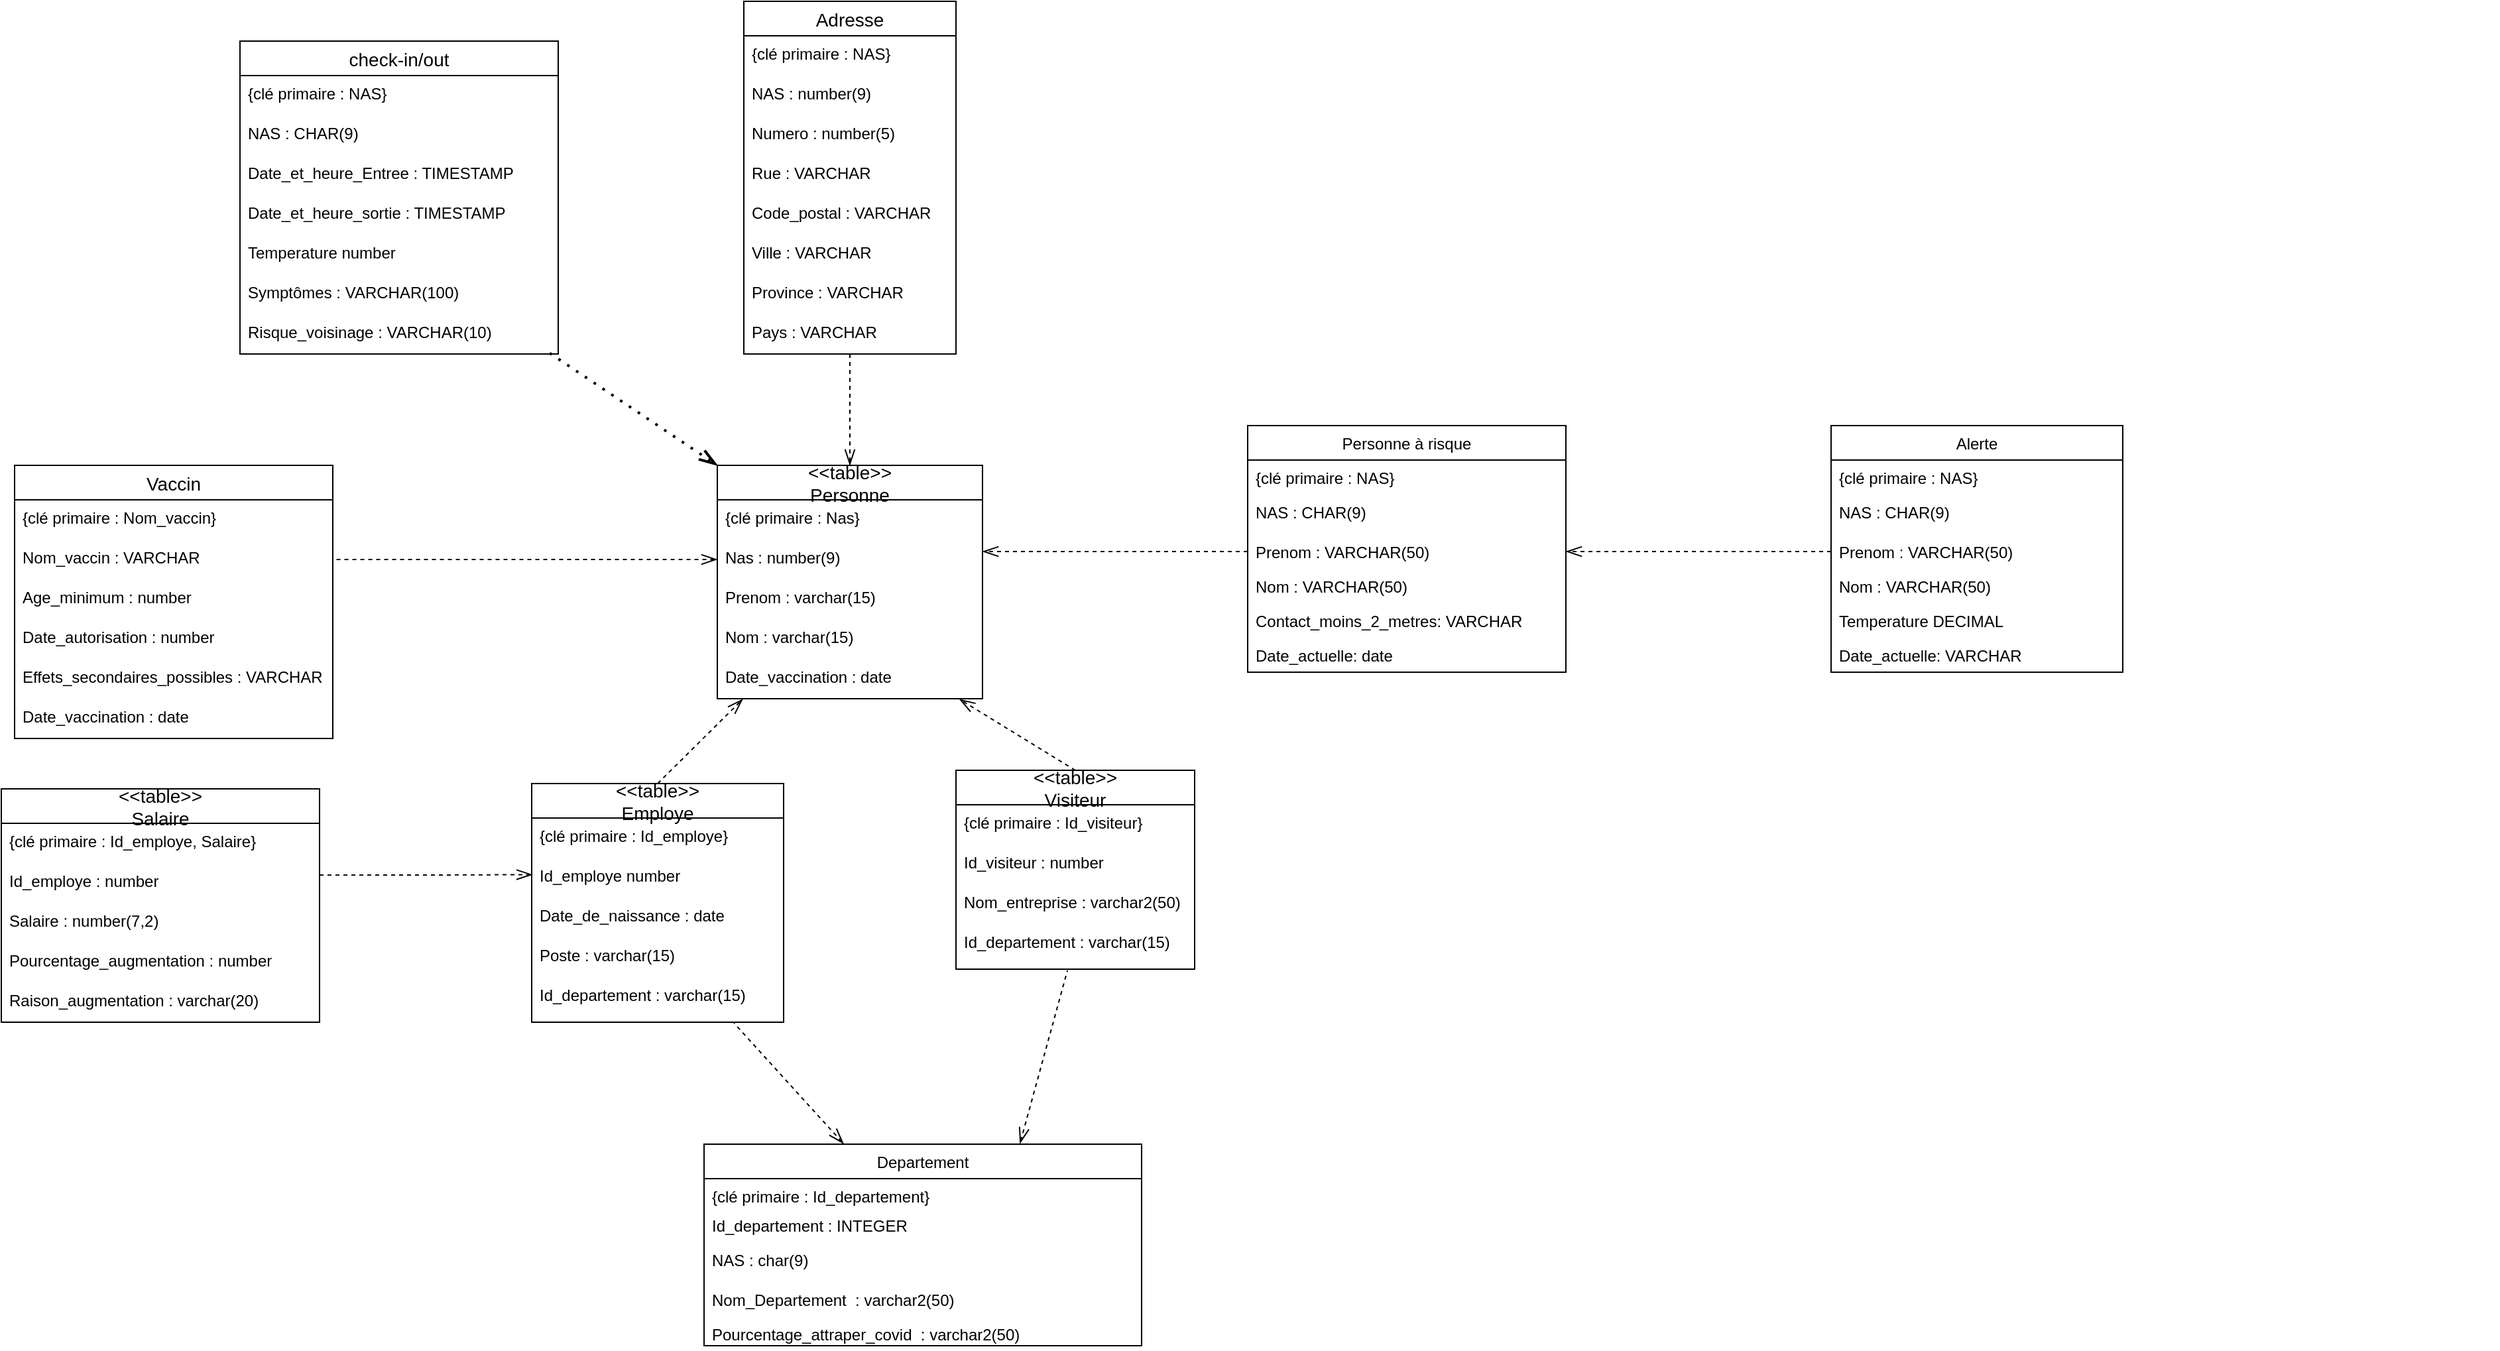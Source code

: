 <mxfile version="14.6.13" type="device"><diagram id="13Bt-P4dqgrNArjQFNvF" name="Page-1"><mxGraphModel dx="2842" dy="1794" grid="1" gridSize="10" guides="1" tooltips="1" connect="1" arrows="1" fold="1" page="1" pageScale="1" pageWidth="1169" pageHeight="827" math="0" shadow="0"><root><mxCell id="0"/><mxCell id="1" parent="0"/><mxCell id="RjnQmGIeyo0QoKdNLxU8-1" value="Personne à risque" style="swimlane;fontStyle=0;childLayout=stackLayout;horizontal=1;startSize=26;horizontalStack=0;resizeParent=1;resizeParentMax=0;resizeLast=0;collapsible=1;marginBottom=0;" parent="1" vertex="1"><mxGeometry x="860" y="-380" width="240" height="186" as="geometry"/></mxCell><mxCell id="RjnQmGIeyo0QoKdNLxU8-2" value="{clé primaire : NAS}" style="text;strokeColor=none;fillColor=none;align=left;verticalAlign=top;spacingLeft=4;spacingRight=4;overflow=hidden;rotatable=0;points=[[0,0.5],[1,0.5]];portConstraint=eastwest;fontStyle=0;" parent="RjnQmGIeyo0QoKdNLxU8-1" vertex="1"><mxGeometry y="26" width="240" height="26" as="geometry"/></mxCell><mxCell id="44ieYYPc8RUnGZOCH6iL-25" value="NAS : CHAR(9)" style="text;strokeColor=none;fillColor=none;spacingLeft=4;spacingRight=4;overflow=hidden;rotatable=0;points=[[0,0.5],[1,0.5]];portConstraint=eastwest;fontSize=12;fontStyle=0" parent="RjnQmGIeyo0QoKdNLxU8-1" vertex="1"><mxGeometry y="52" width="240" height="30" as="geometry"/></mxCell><mxCell id="RjnQmGIeyo0QoKdNLxU8-3" value="Prenom : VARCHAR(50)" style="text;strokeColor=none;fillColor=none;align=left;verticalAlign=top;spacingLeft=4;spacingRight=4;overflow=hidden;rotatable=0;points=[[0,0.5],[1,0.5]];portConstraint=eastwest;" parent="RjnQmGIeyo0QoKdNLxU8-1" vertex="1"><mxGeometry y="82" width="240" height="26" as="geometry"/></mxCell><mxCell id="RjnQmGIeyo0QoKdNLxU8-4" value="Nom : VARCHAR(50)" style="text;strokeColor=none;fillColor=none;align=left;verticalAlign=top;spacingLeft=4;spacingRight=4;overflow=hidden;rotatable=0;points=[[0,0.5],[1,0.5]];portConstraint=eastwest;" parent="RjnQmGIeyo0QoKdNLxU8-1" vertex="1"><mxGeometry y="108" width="240" height="26" as="geometry"/></mxCell><mxCell id="RjnQmGIeyo0QoKdNLxU8-5" value="Contact_moins_2_metres: VARCHAR" style="text;strokeColor=none;fillColor=none;align=left;verticalAlign=top;spacingLeft=4;spacingRight=4;overflow=hidden;rotatable=0;points=[[0,0.5],[1,0.5]];portConstraint=eastwest;" parent="RjnQmGIeyo0QoKdNLxU8-1" vertex="1"><mxGeometry y="134" width="240" height="26" as="geometry"/></mxCell><mxCell id="RjnQmGIeyo0QoKdNLxU8-6" value="Date_actuelle: date" style="text;strokeColor=none;fillColor=none;align=left;verticalAlign=top;spacingLeft=4;spacingRight=4;overflow=hidden;rotatable=0;points=[[0,0.5],[1,0.5]];portConstraint=eastwest;" parent="RjnQmGIeyo0QoKdNLxU8-1" vertex="1"><mxGeometry y="160" width="240" height="26" as="geometry"/></mxCell><mxCell id="RjnQmGIeyo0QoKdNLxU8-9" value="&lt;&lt;table&gt;&gt;&#10;Personne" style="swimlane;fontStyle=0;childLayout=stackLayout;horizontal=1;startSize=26;horizontalStack=0;resizeParent=1;resizeParentMax=0;resizeLast=0;collapsible=1;marginBottom=0;align=center;fontSize=14;labelBackgroundColor=none;swimlaneLine=1;glass=0;shadow=0;" parent="1" vertex="1"><mxGeometry x="460" y="-350" width="200" height="176" as="geometry"><mxRectangle x="480" y="-350" width="100" height="40" as="alternateBounds"/></mxGeometry></mxCell><mxCell id="RjnQmGIeyo0QoKdNLxU8-10" value="{clé primaire : Nas}" style="text;strokeColor=none;fillColor=none;spacingLeft=4;spacingRight=4;overflow=hidden;rotatable=0;points=[[0,0.5],[1,0.5]];portConstraint=eastwest;fontSize=12;fontStyle=0" parent="RjnQmGIeyo0QoKdNLxU8-9" vertex="1"><mxGeometry y="26" width="200" height="30" as="geometry"/></mxCell><mxCell id="RjnQmGIeyo0QoKdNLxU8-112" value="Nas : number(9)" style="text;strokeColor=none;fillColor=none;spacingLeft=4;spacingRight=4;overflow=hidden;rotatable=0;points=[[0,0.5],[1,0.5]];portConstraint=eastwest;fontSize=12;fontStyle=0" parent="RjnQmGIeyo0QoKdNLxU8-9" vertex="1"><mxGeometry y="56" width="200" height="30" as="geometry"/></mxCell><mxCell id="RjnQmGIeyo0QoKdNLxU8-11" value="Prenom : varchar(15)" style="text;strokeColor=none;fillColor=none;spacingLeft=4;spacingRight=4;overflow=hidden;rotatable=0;points=[[0,0.5],[1,0.5]];portConstraint=eastwest;fontSize=12;" parent="RjnQmGIeyo0QoKdNLxU8-9" vertex="1"><mxGeometry y="86" width="200" height="30" as="geometry"/></mxCell><mxCell id="OAPoO-V4D0nekAYcBf3D-3" value="Nom : varchar(15)" style="text;strokeColor=none;fillColor=none;spacingLeft=4;spacingRight=4;overflow=hidden;rotatable=0;points=[[0,0.5],[1,0.5]];portConstraint=eastwest;fontSize=12;" vertex="1" parent="RjnQmGIeyo0QoKdNLxU8-9"><mxGeometry y="116" width="200" height="30" as="geometry"/></mxCell><mxCell id="RjnQmGIeyo0QoKdNLxU8-12" value="Date_vaccination : date" style="text;strokeColor=none;fillColor=none;spacingLeft=4;spacingRight=4;overflow=hidden;rotatable=0;points=[[0,0.5],[1,0.5]];portConstraint=eastwest;fontSize=12;" parent="RjnQmGIeyo0QoKdNLxU8-9" vertex="1"><mxGeometry y="146" width="200" height="30" as="geometry"/></mxCell><mxCell id="RjnQmGIeyo0QoKdNLxU8-18" value="&lt;&lt;table&gt;&gt;&#10;Employe" style="swimlane;fontStyle=0;childLayout=stackLayout;horizontal=1;startSize=26;horizontalStack=0;resizeParent=1;resizeParentMax=0;resizeLast=0;collapsible=1;marginBottom=0;align=center;fontSize=14;labelBackgroundColor=none;" parent="1" vertex="1"><mxGeometry x="320" y="-110" width="190" height="180" as="geometry"/></mxCell><mxCell id="RjnQmGIeyo0QoKdNLxU8-19" value="{clé primaire : Id_employe}" style="text;strokeColor=none;fillColor=none;spacingLeft=4;spacingRight=4;overflow=hidden;rotatable=0;points=[[0,0.5],[1,0.5]];portConstraint=eastwest;fontSize=12;fontStyle=0" parent="RjnQmGIeyo0QoKdNLxU8-18" vertex="1"><mxGeometry y="26" width="190" height="30" as="geometry"/></mxCell><mxCell id="RjnQmGIeyo0QoKdNLxU8-114" value="Id_employe number" style="text;strokeColor=none;fillColor=none;spacingLeft=4;spacingRight=4;overflow=hidden;rotatable=0;points=[[0,0.5],[1,0.5]];portConstraint=eastwest;fontSize=12;" parent="RjnQmGIeyo0QoKdNLxU8-18" vertex="1"><mxGeometry y="56" width="190" height="30" as="geometry"/></mxCell><mxCell id="RjnQmGIeyo0QoKdNLxU8-20" value="Date_de_naissance : date" style="text;strokeColor=none;fillColor=none;spacingLeft=4;spacingRight=4;overflow=hidden;rotatable=0;points=[[0,0.5],[1,0.5]];portConstraint=eastwest;fontSize=12;" parent="RjnQmGIeyo0QoKdNLxU8-18" vertex="1"><mxGeometry y="86" width="190" height="30" as="geometry"/></mxCell><mxCell id="RjnQmGIeyo0QoKdNLxU8-21" value="Poste : varchar(15)" style="text;strokeColor=none;fillColor=none;spacingLeft=4;spacingRight=4;overflow=hidden;rotatable=0;points=[[0,0.5],[1,0.5]];portConstraint=eastwest;fontSize=12;" parent="RjnQmGIeyo0QoKdNLxU8-18" vertex="1"><mxGeometry y="116" width="190" height="30" as="geometry"/></mxCell><mxCell id="RjnQmGIeyo0QoKdNLxU8-22" value="Id_departement : varchar(15)" style="text;strokeColor=none;fillColor=none;spacingLeft=4;spacingRight=4;overflow=hidden;rotatable=0;points=[[0,0.5],[1,0.5]];portConstraint=eastwest;fontSize=12;" parent="RjnQmGIeyo0QoKdNLxU8-18" vertex="1"><mxGeometry y="146" width="190" height="34" as="geometry"/></mxCell><mxCell id="RjnQmGIeyo0QoKdNLxU8-26" value="&lt;&lt;table&gt;&gt;&#10;Visiteur" style="swimlane;fontStyle=0;childLayout=stackLayout;horizontal=1;startSize=26;horizontalStack=0;resizeParent=1;resizeParentMax=0;resizeLast=0;collapsible=1;marginBottom=0;align=center;fontSize=14;labelBackgroundColor=none;" parent="1" vertex="1"><mxGeometry x="640" y="-120" width="180" height="150" as="geometry"/></mxCell><mxCell id="RjnQmGIeyo0QoKdNLxU8-27" value="{clé primaire : Id_visiteur}" style="text;strokeColor=none;fillColor=none;spacingLeft=4;spacingRight=4;overflow=hidden;rotatable=0;points=[[0,0.5],[1,0.5]];portConstraint=eastwest;fontSize=12;fontStyle=0" parent="RjnQmGIeyo0QoKdNLxU8-26" vertex="1"><mxGeometry y="26" width="180" height="30" as="geometry"/></mxCell><mxCell id="RjnQmGIeyo0QoKdNLxU8-117" value="Id_visiteur : number" style="text;strokeColor=none;fillColor=none;spacingLeft=4;spacingRight=4;overflow=hidden;rotatable=0;points=[[0,0.5],[1,0.5]];portConstraint=eastwest;fontSize=12;" parent="RjnQmGIeyo0QoKdNLxU8-26" vertex="1"><mxGeometry y="56" width="180" height="30" as="geometry"/></mxCell><mxCell id="RjnQmGIeyo0QoKdNLxU8-116" value="Nom_entreprise : varchar2(50)" style="text;strokeColor=none;fillColor=none;spacingLeft=4;spacingRight=4;overflow=hidden;rotatable=0;points=[[0,0.5],[1,0.5]];portConstraint=eastwest;fontSize=12;" parent="RjnQmGIeyo0QoKdNLxU8-26" vertex="1"><mxGeometry y="86" width="180" height="30" as="geometry"/></mxCell><mxCell id="OAPoO-V4D0nekAYcBf3D-1" value="Id_departement : varchar(15)" style="text;strokeColor=none;fillColor=none;spacingLeft=4;spacingRight=4;overflow=hidden;rotatable=0;points=[[0,0.5],[1,0.5]];portConstraint=eastwest;fontSize=12;" vertex="1" parent="RjnQmGIeyo0QoKdNLxU8-26"><mxGeometry y="116" width="180" height="34" as="geometry"/></mxCell><mxCell id="RjnQmGIeyo0QoKdNLxU8-29" value="Departement" style="swimlane;fontStyle=0;childLayout=stackLayout;horizontal=1;startSize=26;horizontalStack=0;resizeParent=1;resizeParentMax=0;resizeLast=0;collapsible=1;marginBottom=0;" parent="1" vertex="1"><mxGeometry x="450" y="162" width="330" height="152" as="geometry"/></mxCell><mxCell id="44ieYYPc8RUnGZOCH6iL-2" value="{clé primaire : Id_departement}" style="text;strokeColor=none;fillColor=none;align=left;verticalAlign=top;spacingLeft=4;spacingRight=4;overflow=hidden;rotatable=0;points=[[0,0.5],[1,0.5]];portConstraint=eastwest;" parent="RjnQmGIeyo0QoKdNLxU8-29" vertex="1"><mxGeometry y="26" width="330" height="22" as="geometry"/></mxCell><mxCell id="RjnQmGIeyo0QoKdNLxU8-30" value="Id_departement : INTEGER" style="text;strokeColor=none;fillColor=none;align=left;verticalAlign=top;spacingLeft=4;spacingRight=4;overflow=hidden;rotatable=0;points=[[0,0.5],[1,0.5]];portConstraint=eastwest;fontStyle=0" parent="RjnQmGIeyo0QoKdNLxU8-29" vertex="1"><mxGeometry y="48" width="330" height="26" as="geometry"/></mxCell><mxCell id="44ieYYPc8RUnGZOCH6iL-27" value="NAS : char(9)" style="text;strokeColor=none;fillColor=none;spacingLeft=4;spacingRight=4;overflow=hidden;rotatable=0;points=[[0,0.5],[1,0.5]];portConstraint=eastwest;fontSize=12;fontStyle=0" parent="RjnQmGIeyo0QoKdNLxU8-29" vertex="1"><mxGeometry y="74" width="330" height="30" as="geometry"/></mxCell><mxCell id="RjnQmGIeyo0QoKdNLxU8-31" value="Nom_Departement  : varchar2(50)" style="text;strokeColor=none;fillColor=none;align=left;verticalAlign=top;spacingLeft=4;spacingRight=4;overflow=hidden;rotatable=0;points=[[0,0.5],[1,0.5]];portConstraint=eastwest;" parent="RjnQmGIeyo0QoKdNLxU8-29" vertex="1"><mxGeometry y="104" width="330" height="26" as="geometry"/></mxCell><mxCell id="RjnQmGIeyo0QoKdNLxU8-32" value="Pourcentage_attraper_covid  : varchar2(50)" style="text;strokeColor=none;fillColor=none;align=left;verticalAlign=top;spacingLeft=4;spacingRight=4;overflow=hidden;rotatable=0;points=[[0,0.5],[1,0.5]];portConstraint=eastwest;" parent="RjnQmGIeyo0QoKdNLxU8-29" vertex="1"><mxGeometry y="130" width="330" height="22" as="geometry"/></mxCell><mxCell id="RjnQmGIeyo0QoKdNLxU8-42" value="Alerte" style="swimlane;fontStyle=0;childLayout=stackLayout;horizontal=1;startSize=26;horizontalStack=0;resizeParent=1;resizeParentMax=0;resizeLast=0;collapsible=1;marginBottom=0;strokeWidth=1;" parent="1" vertex="1"><mxGeometry x="1300" y="-380" width="220" height="186" as="geometry"/></mxCell><mxCell id="RjnQmGIeyo0QoKdNLxU8-43" value="{clé primaire : NAS}" style="text;strokeColor=none;fillColor=none;align=left;verticalAlign=top;spacingLeft=4;spacingRight=4;overflow=hidden;rotatable=0;points=[[0,0.5],[1,0.5]];portConstraint=eastwest;fontStyle=0;" parent="RjnQmGIeyo0QoKdNLxU8-42" vertex="1"><mxGeometry y="26" width="220" height="26" as="geometry"/></mxCell><mxCell id="44ieYYPc8RUnGZOCH6iL-26" value="NAS : CHAR(9)" style="text;strokeColor=none;fillColor=none;spacingLeft=4;spacingRight=4;overflow=hidden;rotatable=0;points=[[0,0.5],[1,0.5]];portConstraint=eastwest;fontSize=12;fontStyle=0" parent="RjnQmGIeyo0QoKdNLxU8-42" vertex="1"><mxGeometry y="52" width="220" height="30" as="geometry"/></mxCell><mxCell id="RjnQmGIeyo0QoKdNLxU8-44" value="Prenom : VARCHAR(50)" style="text;strokeColor=none;fillColor=none;align=left;verticalAlign=top;spacingLeft=4;spacingRight=4;overflow=hidden;rotatable=0;points=[[0,0.5],[1,0.5]];portConstraint=eastwest;" parent="RjnQmGIeyo0QoKdNLxU8-42" vertex="1"><mxGeometry y="82" width="220" height="26" as="geometry"/></mxCell><mxCell id="RjnQmGIeyo0QoKdNLxU8-45" value="Nom : VARCHAR(50)" style="text;strokeColor=none;fillColor=none;align=left;verticalAlign=top;spacingLeft=4;spacingRight=4;overflow=hidden;rotatable=0;points=[[0,0.5],[1,0.5]];portConstraint=eastwest;" parent="RjnQmGIeyo0QoKdNLxU8-42" vertex="1"><mxGeometry y="108" width="220" height="26" as="geometry"/></mxCell><mxCell id="RjnQmGIeyo0QoKdNLxU8-46" value="Temperature DECIMAL" style="text;strokeColor=none;fillColor=none;align=left;verticalAlign=top;spacingLeft=4;spacingRight=4;overflow=hidden;rotatable=0;points=[[0,0.5],[1,0.5]];portConstraint=eastwest;" parent="RjnQmGIeyo0QoKdNLxU8-42" vertex="1"><mxGeometry y="134" width="220" height="26" as="geometry"/></mxCell><mxCell id="RjnQmGIeyo0QoKdNLxU8-47" value="Date_actuelle: VARCHAR" style="text;strokeColor=none;fillColor=none;align=left;verticalAlign=top;spacingLeft=4;spacingRight=4;overflow=hidden;rotatable=0;points=[[0,0.5],[1,0.5]];portConstraint=eastwest;" parent="RjnQmGIeyo0QoKdNLxU8-42" vertex="1"><mxGeometry y="160" width="220" height="26" as="geometry"/></mxCell><mxCell id="RjnQmGIeyo0QoKdNLxU8-60" value="Vaccin" style="swimlane;fontStyle=0;childLayout=stackLayout;horizontal=1;startSize=26;horizontalStack=0;resizeParent=1;resizeParentMax=0;resizeLast=0;collapsible=1;marginBottom=0;align=center;fontSize=14;labelBackgroundColor=none;" parent="1" vertex="1"><mxGeometry x="-70" y="-350" width="240" height="206" as="geometry"/></mxCell><mxCell id="RjnQmGIeyo0QoKdNLxU8-61" value="{clé primaire : Nom_vaccin}" style="text;strokeColor=none;fillColor=none;spacingLeft=4;spacingRight=4;overflow=hidden;rotatable=0;points=[[0,0.5],[1,0.5]];portConstraint=eastwest;fontSize=12;fontStyle=0" parent="RjnQmGIeyo0QoKdNLxU8-60" vertex="1"><mxGeometry y="26" width="240" height="30" as="geometry"/></mxCell><mxCell id="RjnQmGIeyo0QoKdNLxU8-122" value="Nom_vaccin : VARCHAR" style="text;strokeColor=none;fillColor=none;spacingLeft=4;spacingRight=4;overflow=hidden;rotatable=0;points=[[0,0.5],[1,0.5]];portConstraint=eastwest;fontSize=12;fontStyle=0" parent="RjnQmGIeyo0QoKdNLxU8-60" vertex="1"><mxGeometry y="56" width="240" height="30" as="geometry"/></mxCell><mxCell id="RjnQmGIeyo0QoKdNLxU8-62" value="Age_minimum : number" style="text;strokeColor=none;fillColor=none;spacingLeft=4;spacingRight=4;overflow=hidden;rotatable=0;points=[[0,0.5],[1,0.5]];portConstraint=eastwest;fontSize=12;" parent="RjnQmGIeyo0QoKdNLxU8-60" vertex="1"><mxGeometry y="86" width="240" height="30" as="geometry"/></mxCell><mxCell id="RjnQmGIeyo0QoKdNLxU8-63" value="Date_autorisation : number" style="text;strokeColor=none;fillColor=none;spacingLeft=4;spacingRight=4;overflow=hidden;rotatable=0;points=[[0,0.5],[1,0.5]];portConstraint=eastwest;fontSize=12;" parent="RjnQmGIeyo0QoKdNLxU8-60" vertex="1"><mxGeometry y="116" width="240" height="30" as="geometry"/></mxCell><mxCell id="RjnQmGIeyo0QoKdNLxU8-64" value="Effets_secondaires_possibles : VARCHAR" style="text;strokeColor=none;fillColor=none;spacingLeft=4;spacingRight=4;overflow=hidden;rotatable=0;points=[[0,0.5],[1,0.5]];portConstraint=eastwest;fontSize=12;" parent="RjnQmGIeyo0QoKdNLxU8-60" vertex="1"><mxGeometry y="146" width="240" height="30" as="geometry"/></mxCell><mxCell id="OAPoO-V4D0nekAYcBf3D-4" value="Date_vaccination : date" style="text;strokeColor=none;fillColor=none;spacingLeft=4;spacingRight=4;overflow=hidden;rotatable=0;points=[[0,0.5],[1,0.5]];portConstraint=eastwest;fontSize=12;" vertex="1" parent="RjnQmGIeyo0QoKdNLxU8-60"><mxGeometry y="176" width="240" height="30" as="geometry"/></mxCell><mxCell id="RjnQmGIeyo0QoKdNLxU8-67" value="&lt;&lt;table&gt;&gt;&#10;Salaire" style="swimlane;fontStyle=0;childLayout=stackLayout;horizontal=1;startSize=26;horizontalStack=0;resizeParent=1;resizeParentMax=0;resizeLast=0;collapsible=1;marginBottom=0;align=center;fontSize=14;strokeWidth=1;" parent="1" vertex="1"><mxGeometry x="-80" y="-106" width="240" height="176" as="geometry"/></mxCell><mxCell id="RjnQmGIeyo0QoKdNLxU8-106" value="{clé primaire : Id_employe, Salaire}" style="text;strokeColor=none;fillColor=none;spacingLeft=4;spacingRight=4;overflow=hidden;rotatable=0;points=[[0,0.5],[1,0.5]];portConstraint=eastwest;fontSize=12;fontStyle=0" parent="RjnQmGIeyo0QoKdNLxU8-67" vertex="1"><mxGeometry y="26" width="240" height="30" as="geometry"/></mxCell><mxCell id="RjnQmGIeyo0QoKdNLxU8-110" value="Id_employe : number" style="text;strokeColor=none;fillColor=none;spacingLeft=4;spacingRight=4;overflow=hidden;rotatable=0;points=[[0,0.5],[1,0.5]];portConstraint=eastwest;fontSize=12;fontStyle=0" parent="RjnQmGIeyo0QoKdNLxU8-67" vertex="1"><mxGeometry y="56" width="240" height="30" as="geometry"/></mxCell><mxCell id="RjnQmGIeyo0QoKdNLxU8-68" value="Salaire : number(7,2)" style="text;strokeColor=none;fillColor=none;spacingLeft=4;spacingRight=4;overflow=hidden;rotatable=0;points=[[0,0.5],[1,0.5]];portConstraint=eastwest;fontSize=12;fontStyle=0" parent="RjnQmGIeyo0QoKdNLxU8-67" vertex="1"><mxGeometry y="86" width="240" height="30" as="geometry"/></mxCell><mxCell id="RjnQmGIeyo0QoKdNLxU8-69" value="Pourcentage_augmentation : number" style="text;strokeColor=none;fillColor=none;spacingLeft=4;spacingRight=4;overflow=hidden;rotatable=0;points=[[0,0.5],[1,0.5]];portConstraint=eastwest;fontSize=12;" parent="RjnQmGIeyo0QoKdNLxU8-67" vertex="1"><mxGeometry y="116" width="240" height="30" as="geometry"/></mxCell><mxCell id="RjnQmGIeyo0QoKdNLxU8-70" value="Raison_augmentation : varchar(20)" style="text;strokeColor=none;fillColor=none;spacingLeft=4;spacingRight=4;overflow=hidden;rotatable=0;points=[[0,0.5],[1,0.5]];portConstraint=eastwest;fontSize=12;" parent="RjnQmGIeyo0QoKdNLxU8-67" vertex="1"><mxGeometry y="146" width="240" height="30" as="geometry"/></mxCell><mxCell id="RjnQmGIeyo0QoKdNLxU8-101" style="edgeStyle=orthogonalEdgeStyle;rounded=0;orthogonalLoop=1;jettySize=auto;html=1;exitX=0.5;exitY=1;exitDx=0;exitDy=0;entryX=0.5;entryY=0;entryDx=0;entryDy=0;endArrow=openThin;endFill=0;targetPerimeterSpacing=0;endSize=10;dashed=1;" parent="1" source="RjnQmGIeyo0QoKdNLxU8-71" target="RjnQmGIeyo0QoKdNLxU8-9" edge="1"><mxGeometry relative="1" as="geometry"/></mxCell><mxCell id="RjnQmGIeyo0QoKdNLxU8-71" value="Adresse" style="swimlane;fontStyle=0;childLayout=stackLayout;horizontal=1;startSize=26;horizontalStack=0;resizeParent=1;resizeParentMax=0;resizeLast=0;collapsible=1;marginBottom=0;align=center;fontSize=14;strokeWidth=1;" parent="1" vertex="1"><mxGeometry x="480" y="-700" width="160" height="266" as="geometry"/></mxCell><mxCell id="RjnQmGIeyo0QoKdNLxU8-102" value="{clé primaire : NAS}" style="text;strokeColor=none;fillColor=none;spacingLeft=4;spacingRight=4;overflow=hidden;rotatable=0;points=[[0,0.5],[1,0.5]];portConstraint=eastwest;fontSize=12;" parent="RjnQmGIeyo0QoKdNLxU8-71" vertex="1"><mxGeometry y="26" width="160" height="30" as="geometry"/></mxCell><mxCell id="RjnQmGIeyo0QoKdNLxU8-103" value="NAS : number(9)" style="text;strokeColor=none;fillColor=none;spacingLeft=4;spacingRight=4;overflow=hidden;rotatable=0;points=[[0,0.5],[1,0.5]];portConstraint=eastwest;fontSize=12;" parent="RjnQmGIeyo0QoKdNLxU8-71" vertex="1"><mxGeometry y="56" width="160" height="30" as="geometry"/></mxCell><mxCell id="RjnQmGIeyo0QoKdNLxU8-72" value="Numero : number(5)" style="text;strokeColor=none;fillColor=none;spacingLeft=4;spacingRight=4;overflow=hidden;rotatable=0;points=[[0,0.5],[1,0.5]];portConstraint=eastwest;fontSize=12;" parent="RjnQmGIeyo0QoKdNLxU8-71" vertex="1"><mxGeometry y="86" width="160" height="30" as="geometry"/></mxCell><mxCell id="RjnQmGIeyo0QoKdNLxU8-73" value="Rue : VARCHAR" style="text;strokeColor=none;fillColor=none;spacingLeft=4;spacingRight=4;overflow=hidden;rotatable=0;points=[[0,0.5],[1,0.5]];portConstraint=eastwest;fontSize=12;" parent="RjnQmGIeyo0QoKdNLxU8-71" vertex="1"><mxGeometry y="116" width="160" height="30" as="geometry"/></mxCell><mxCell id="RjnQmGIeyo0QoKdNLxU8-74" value="Code_postal : VARCHAR" style="text;strokeColor=none;fillColor=none;spacingLeft=4;spacingRight=4;overflow=hidden;rotatable=0;points=[[0,0.5],[1,0.5]];portConstraint=eastwest;fontSize=12;" parent="RjnQmGIeyo0QoKdNLxU8-71" vertex="1"><mxGeometry y="146" width="160" height="30" as="geometry"/></mxCell><mxCell id="RjnQmGIeyo0QoKdNLxU8-75" value="Ville : VARCHAR" style="text;strokeColor=none;fillColor=none;spacingLeft=4;spacingRight=4;overflow=hidden;rotatable=0;points=[[0,0.5],[1,0.5]];portConstraint=eastwest;fontSize=12;" parent="RjnQmGIeyo0QoKdNLxU8-71" vertex="1"><mxGeometry y="176" width="160" height="30" as="geometry"/></mxCell><mxCell id="RjnQmGIeyo0QoKdNLxU8-76" value="Province : VARCHAR" style="text;strokeColor=none;fillColor=none;spacingLeft=4;spacingRight=4;overflow=hidden;rotatable=0;points=[[0,0.5],[1,0.5]];portConstraint=eastwest;fontSize=12;" parent="RjnQmGIeyo0QoKdNLxU8-71" vertex="1"><mxGeometry y="206" width="160" height="30" as="geometry"/></mxCell><mxCell id="RjnQmGIeyo0QoKdNLxU8-77" value="Pays : VARCHAR" style="text;strokeColor=none;fillColor=none;spacingLeft=4;spacingRight=4;overflow=hidden;rotatable=0;points=[[0,0.5],[1,0.5]];portConstraint=eastwest;fontSize=12;" parent="RjnQmGIeyo0QoKdNLxU8-71" vertex="1"><mxGeometry y="236" width="160" height="30" as="geometry"/></mxCell><mxCell id="RjnQmGIeyo0QoKdNLxU8-94" style="edgeStyle=orthogonalEdgeStyle;rounded=0;orthogonalLoop=1;jettySize=auto;html=1;exitX=0.5;exitY=1;exitDx=0;exitDy=0;startArrow=classic;startFill=1;endArrow=none;endFill=0;" parent="1" edge="1"><mxGeometry relative="1" as="geometry"><mxPoint x="1795" y="-143" as="sourcePoint"/><mxPoint x="1795" y="-143" as="targetPoint"/></mxGeometry></mxCell><mxCell id="RjnQmGIeyo0QoKdNLxU8-95" value="" style="endArrow=openThin;html=1;entryX=0.096;entryY=1.01;entryDx=0;entryDy=0;entryPerimeter=0;exitX=0.5;exitY=0;exitDx=0;exitDy=0;endFill=0;endSize=10;dashed=1;" parent="1" source="RjnQmGIeyo0QoKdNLxU8-18" target="RjnQmGIeyo0QoKdNLxU8-12" edge="1"><mxGeometry width="50" height="50" relative="1" as="geometry"><mxPoint x="480" y="-10" as="sourcePoint"/><mxPoint x="530" y="-60" as="targetPoint"/></mxGeometry></mxCell><mxCell id="RjnQmGIeyo0QoKdNLxU8-97" value="" style="endArrow=openThin;html=1;entryX=0.913;entryY=1.012;entryDx=0;entryDy=0;entryPerimeter=0;exitX=0.5;exitY=0;exitDx=0;exitDy=0;endFill=0;endSize=10;dashed=1;" parent="1" source="RjnQmGIeyo0QoKdNLxU8-26" target="RjnQmGIeyo0QoKdNLxU8-12" edge="1"><mxGeometry width="50" height="50" relative="1" as="geometry"><mxPoint x="500" y="-90" as="sourcePoint"/><mxPoint x="550" y="-140" as="targetPoint"/></mxGeometry></mxCell><mxCell id="RjnQmGIeyo0QoKdNLxU8-115" style="edgeStyle=orthogonalEdgeStyle;rounded=0;jumpSize=17;orthogonalLoop=1;jettySize=auto;html=1;exitX=1;exitY=0.5;exitDx=0;exitDy=0;entryX=0.003;entryY=0.423;entryDx=0;entryDy=0;dashed=1;startArrow=none;startFill=0;endArrow=openThin;endFill=0;endSize=10;targetPerimeterSpacing=0;entryPerimeter=0;" parent="1" target="RjnQmGIeyo0QoKdNLxU8-114" edge="1" source="RjnQmGIeyo0QoKdNLxU8-110"><mxGeometry relative="1" as="geometry"><mxPoint x="169.429" y="-90.286" as="sourcePoint"/><mxPoint x="318" y="-91.714" as="targetPoint"/><Array as="points"><mxPoint x="160" y="-41"/><mxPoint x="244" y="-41"/></Array></mxGeometry></mxCell><mxCell id="RjnQmGIeyo0QoKdNLxU8-119" style="edgeStyle=orthogonalEdgeStyle;rounded=0;jumpSize=17;orthogonalLoop=1;jettySize=auto;html=1;entryX=1;entryY=0.3;entryDx=0;entryDy=0;entryPerimeter=0;dashed=1;startArrow=none;startFill=0;endArrow=openThin;endFill=0;endSize=10;targetPerimeterSpacing=0;" parent="1" source="RjnQmGIeyo0QoKdNLxU8-3" target="RjnQmGIeyo0QoKdNLxU8-112" edge="1"><mxGeometry relative="1" as="geometry"/></mxCell><mxCell id="RjnQmGIeyo0QoKdNLxU8-120" style="edgeStyle=orthogonalEdgeStyle;rounded=0;jumpSize=17;orthogonalLoop=1;jettySize=auto;html=1;entryX=1;entryY=0.5;entryDx=0;entryDy=0;dashed=1;startArrow=none;startFill=0;endArrow=openThin;endFill=0;endSize=10;targetPerimeterSpacing=0;" parent="1" source="RjnQmGIeyo0QoKdNLxU8-44" target="RjnQmGIeyo0QoKdNLxU8-3" edge="1"><mxGeometry relative="1" as="geometry"/></mxCell><mxCell id="RjnQmGIeyo0QoKdNLxU8-123" style="edgeStyle=orthogonalEdgeStyle;rounded=0;jumpSize=17;orthogonalLoop=1;jettySize=auto;html=1;exitX=0;exitY=0.5;exitDx=0;exitDy=0;entryX=1;entryY=0.5;entryDx=0;entryDy=0;dashed=1;fontColor=#000000;startArrow=openThin;startFill=0;endArrow=none;endFill=0;endSize=10;targetPerimeterSpacing=0;startSize=10;" parent="1" source="RjnQmGIeyo0QoKdNLxU8-112" target="RjnQmGIeyo0QoKdNLxU8-122" edge="1"><mxGeometry relative="1" as="geometry"/></mxCell><mxCell id="44ieYYPc8RUnGZOCH6iL-5" value="" style="endArrow=none;html=1;entryX=0.803;entryY=1.019;entryDx=0;entryDy=0;entryPerimeter=0;exitX=0.319;exitY=-0.002;exitDx=0;exitDy=0;endFill=0;endSize=10;dashed=1;exitPerimeter=0;startArrow=openThin;startFill=0;startSize=10;" parent="1" source="RjnQmGIeyo0QoKdNLxU8-29" target="RjnQmGIeyo0QoKdNLxU8-22" edge="1"><mxGeometry width="50" height="50" relative="1" as="geometry"><mxPoint x="580" y="93.7" as="sourcePoint"/><mxPoint x="660.36" y="50.0" as="targetPoint"/></mxGeometry></mxCell><mxCell id="44ieYYPc8RUnGZOCH6iL-6" value="" style="endArrow=none;html=1;endFill=0;endSize=10;dashed=1;exitX=0.722;exitY=-0.003;exitDx=0;exitDy=0;exitPerimeter=0;entryX=0.467;entryY=1.029;entryDx=0;entryDy=0;entryPerimeter=0;startArrow=openThin;startFill=0;startSize=10;" parent="1" source="RjnQmGIeyo0QoKdNLxU8-29" target="OAPoO-V4D0nekAYcBf3D-1" edge="1"><mxGeometry width="50" height="50" relative="1" as="geometry"><mxPoint x="640" y="150" as="sourcePoint"/><mxPoint x="730" y="-10" as="targetPoint"/></mxGeometry></mxCell><mxCell id="44ieYYPc8RUnGZOCH6iL-11" value="check-in/out" style="swimlane;fontStyle=0;childLayout=stackLayout;horizontal=1;startSize=26;horizontalStack=0;resizeParent=1;resizeParentMax=0;resizeLast=0;collapsible=1;marginBottom=0;align=center;fontSize=14;labelBackgroundColor=#FFFFFF;" parent="1" vertex="1"><mxGeometry x="100" y="-670" width="240" height="236" as="geometry"/></mxCell><mxCell id="44ieYYPc8RUnGZOCH6iL-18" value="{clé primaire : NAS}" style="text;strokeColor=none;fillColor=none;spacingLeft=4;spacingRight=4;overflow=hidden;rotatable=0;points=[[0,0.5],[1,0.5]];portConstraint=eastwest;fontSize=12;fontStyle=0" parent="44ieYYPc8RUnGZOCH6iL-11" vertex="1"><mxGeometry y="26" width="240" height="30" as="geometry"/></mxCell><mxCell id="44ieYYPc8RUnGZOCH6iL-22" value="NAS : CHAR(9)" style="text;strokeColor=none;fillColor=none;spacingLeft=4;spacingRight=4;overflow=hidden;rotatable=0;points=[[0,0.5],[1,0.5]];portConstraint=eastwest;fontSize=12;" parent="44ieYYPc8RUnGZOCH6iL-11" vertex="1"><mxGeometry y="56" width="240" height="30" as="geometry"/></mxCell><mxCell id="44ieYYPc8RUnGZOCH6iL-12" value="Date_et_heure_Entree : TIMESTAMP" style="text;strokeColor=none;fillColor=none;spacingLeft=4;spacingRight=4;overflow=hidden;rotatable=0;points=[[0,0.5],[1,0.5]];portConstraint=eastwest;fontSize=12;" parent="44ieYYPc8RUnGZOCH6iL-11" vertex="1"><mxGeometry y="86" width="240" height="30" as="geometry"/></mxCell><mxCell id="44ieYYPc8RUnGZOCH6iL-13" value="Date_et_heure_sortie : TIMESTAMP" style="text;strokeColor=none;fillColor=none;spacingLeft=4;spacingRight=4;overflow=hidden;rotatable=0;points=[[0,0.5],[1,0.5]];portConstraint=eastwest;fontSize=12;" parent="44ieYYPc8RUnGZOCH6iL-11" vertex="1"><mxGeometry y="116" width="240" height="30" as="geometry"/></mxCell><mxCell id="44ieYYPc8RUnGZOCH6iL-14" value="Temperature number" style="text;strokeColor=none;fillColor=none;spacingLeft=4;spacingRight=4;overflow=hidden;rotatable=0;points=[[0,0.5],[1,0.5]];portConstraint=eastwest;fontSize=12;" parent="44ieYYPc8RUnGZOCH6iL-11" vertex="1"><mxGeometry y="146" width="240" height="30" as="geometry"/></mxCell><mxCell id="44ieYYPc8RUnGZOCH6iL-15" value="Symptômes : VARCHAR(100)" style="text;strokeColor=none;fillColor=none;spacingLeft=4;spacingRight=4;overflow=hidden;rotatable=0;points=[[0,0.5],[1,0.5]];portConstraint=eastwest;fontSize=12;" parent="44ieYYPc8RUnGZOCH6iL-11" vertex="1"><mxGeometry y="176" width="240" height="30" as="geometry"/></mxCell><mxCell id="44ieYYPc8RUnGZOCH6iL-16" value="Risque_voisinage : VARCHAR(10)" style="text;strokeColor=none;fillColor=none;spacingLeft=4;spacingRight=4;overflow=hidden;rotatable=0;points=[[0,0.5],[1,0.5]];portConstraint=eastwest;fontSize=12;" parent="44ieYYPc8RUnGZOCH6iL-11" vertex="1"><mxGeometry y="206" width="240" height="30" as="geometry"/></mxCell><mxCell id="44ieYYPc8RUnGZOCH6iL-20" value="" style="endArrow=openThin;dashed=1;html=1;dashPattern=1 3;strokeWidth=2;endSize=10;entryX=0;entryY=0;entryDx=0;entryDy=0;endFill=0;exitX=0.973;exitY=0.977;exitDx=0;exitDy=0;exitPerimeter=0;" parent="1" source="44ieYYPc8RUnGZOCH6iL-16" target="RjnQmGIeyo0QoKdNLxU8-9" edge="1"><mxGeometry width="50" height="50" relative="1" as="geometry"><mxPoint x="271" y="-464" as="sourcePoint"/><mxPoint x="480" y="-470" as="targetPoint"/></mxGeometry></mxCell></root></mxGraphModel></diagram></mxfile>
